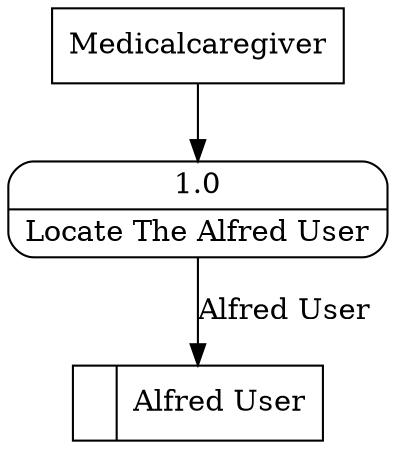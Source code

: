 digraph dfd2{ 
node[shape=record]
200 [label="<f0>  |<f1> Alfred User " ];
201 [label="Medicalcaregiver" shape=box];
202 [label="{<f0> 1.0|<f1> Locate The Alfred User }" shape=Mrecord];
201 -> 202
202 -> 200 [label="Alfred User"]
}